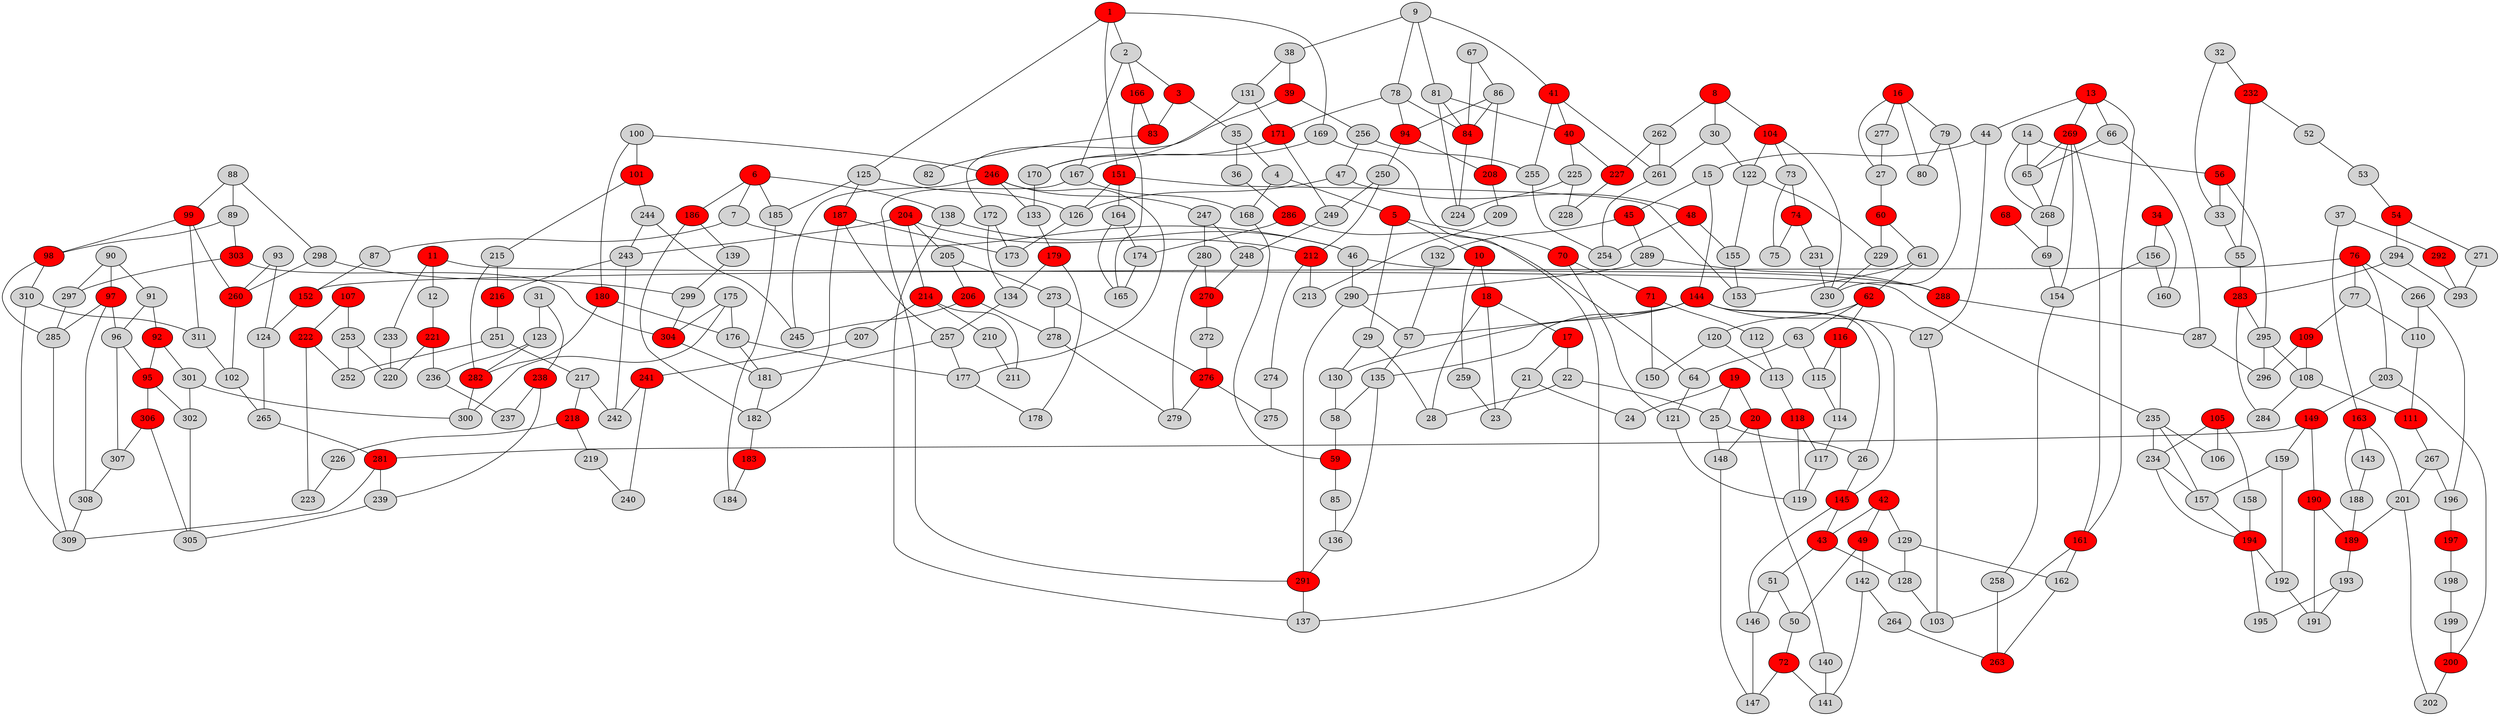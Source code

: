 graph {
	1 [fillcolor=red style=filled]
	2 [style=filled]
	125 [style=filled]
	151 [fillcolor=red style=filled]
	169 [style=filled]
	3 [fillcolor=red style=filled]
	166 [fillcolor=red style=filled]
	167 [style=filled]
	35 [style=filled]
	83 [fillcolor=red style=filled]
	4 [style=filled]
	5 [fillcolor=red style=filled]
	168 [style=filled]
	70 [fillcolor=red style=filled]
	10 [fillcolor=red style=filled]
	29 [style=filled]
	6 [fillcolor=red style=filled]
	7 [style=filled]
	138 [style=filled]
	185 [style=filled]
	186 [fillcolor=red style=filled]
	87 [style=filled]
	46 [style=filled]
	8 [fillcolor=red style=filled]
	30 [style=filled]
	262 [style=filled]
	104 [fillcolor=red style=filled]
	9 [style=filled]
	81 [style=filled]
	38 [style=filled]
	41 [fillcolor=red style=filled]
	78 [style=filled]
	259 [style=filled]
	18 [fillcolor=red style=filled]
	11 [fillcolor=red style=filled]
	235 [style=filled]
	233 [style=filled]
	12 [style=filled]
	221 [fillcolor=red style=filled]
	13 [fillcolor=red style=filled]
	66 [style=filled]
	269 [fillcolor=red style=filled]
	44 [style=filled]
	161 [fillcolor=red style=filled]
	14 [style=filled]
	65 [style=filled]
	56 [fillcolor=red style=filled]
	268 [style=filled]
	15 [style=filled]
	144 [fillcolor=red style=filled]
	45 [fillcolor=red style=filled]
	16 [fillcolor=red style=filled]
	277 [style=filled]
	27 [style=filled]
	79 [style=filled]
	80 [style=filled]
	17 [fillcolor=red style=filled]
	21 [style=filled]
	22 [style=filled]
	23 [style=filled]
	28 [style=filled]
	19 [fillcolor=red style=filled]
	20 [fillcolor=red style=filled]
	24 [style=filled]
	25 [style=filled]
	140 [style=filled]
	148 [style=filled]
	26 [style=filled]
	145 [fillcolor=red style=filled]
	60 [fillcolor=red style=filled]
	130 [style=filled]
	261 [style=filled]
	122 [style=filled]
	31 [style=filled]
	238 [fillcolor=red style=filled]
	123 [style=filled]
	32 [style=filled]
	33 [style=filled]
	232 [fillcolor=red style=filled]
	55 [style=filled]
	34 [fillcolor=red style=filled]
	156 [style=filled]
	160 [style=filled]
	36 [style=filled]
	286 [fillcolor=red style=filled]
	37 [style=filled]
	292 [fillcolor=red style=filled]
	163 [fillcolor=red style=filled]
	39 [fillcolor=red style=filled]
	131 [style=filled]
	256 [style=filled]
	172 [style=filled]
	40 [fillcolor=red style=filled]
	225 [style=filled]
	227 [fillcolor=red style=filled]
	255 [style=filled]
	42 [fillcolor=red style=filled]
	43 [fillcolor=red style=filled]
	49 [fillcolor=red style=filled]
	129 [style=filled]
	51 [style=filled]
	128 [style=filled]
	127 [style=filled]
	289 [style=filled]
	132 [style=filled]
	288 [fillcolor=red style=filled]
	290 [style=filled]
	47 [style=filled]
	48 [fillcolor=red style=filled]
	126 [style=filled]
	155 [style=filled]
	254 [style=filled]
	142 [style=filled]
	50 [style=filled]
	72 [fillcolor=red style=filled]
	146 [style=filled]
	52 [style=filled]
	53 [style=filled]
	54 [fillcolor=red style=filled]
	294 [style=filled]
	271 [style=filled]
	283 [fillcolor=red style=filled]
	295 [style=filled]
	57 [style=filled]
	135 [style=filled]
	58 [style=filled]
	59 [fillcolor=red style=filled]
	85 [style=filled]
	61 [style=filled]
	229 [style=filled]
	62 [fillcolor=red style=filled]
	153 [style=filled]
	63 [style=filled]
	116 [fillcolor=red style=filled]
	120 [style=filled]
	64 [style=filled]
	115 [style=filled]
	121 [style=filled]
	287 [style=filled]
	67 [style=filled]
	86 [style=filled]
	84 [fillcolor=red style=filled]
	68 [fillcolor=red style=filled]
	69 [style=filled]
	154 [style=filled]
	71 [fillcolor=red style=filled]
	150 [style=filled]
	112 [style=filled]
	141 [style=filled]
	147 [style=filled]
	73 [style=filled]
	74 [fillcolor=red style=filled]
	75 [style=filled]
	231 [style=filled]
	76 [fillcolor=red style=filled]
	266 [style=filled]
	152 [fillcolor=red style=filled]
	77 [style=filled]
	203 [style=filled]
	109 [fillcolor=red style=filled]
	110 [style=filled]
	94 [fillcolor=red style=filled]
	171 [fillcolor=red style=filled]
	230 [style=filled]
	224 [style=filled]
	82 [style=filled]
	136 [style=filled]
	208 [fillcolor=red style=filled]
	88 [style=filled]
	89 [style=filled]
	99 [fillcolor=red style=filled]
	298 [style=filled]
	98 [fillcolor=red style=filled]
	303 [fillcolor=red style=filled]
	90 [style=filled]
	91 [style=filled]
	97 [fillcolor=red style=filled]
	297 [style=filled]
	92 [fillcolor=red style=filled]
	96 [style=filled]
	95 [fillcolor=red style=filled]
	301 [style=filled]
	93 [style=filled]
	260 [fillcolor=red style=filled]
	124 [style=filled]
	250 [style=filled]
	302 [style=filled]
	306 [fillcolor=red style=filled]
	307 [style=filled]
	308 [style=filled]
	285 [style=filled]
	310 [style=filled]
	311 [style=filled]
	100 [style=filled]
	246 [fillcolor=red style=filled]
	101 [fillcolor=red style=filled]
	180 [fillcolor=red style=filled]
	244 [style=filled]
	215 [style=filled]
	102 [style=filled]
	265 [style=filled]
	103 [style=filled]
	105 [fillcolor=red style=filled]
	234 [style=filled]
	106 [style=filled]
	158 [style=filled]
	107 [fillcolor=red style=filled]
	222 [fillcolor=red style=filled]
	253 [style=filled]
	108 [style=filled]
	284 [style=filled]
	111 [fillcolor=red style=filled]
	296 [style=filled]
	267 [style=filled]
	113 [style=filled]
	118 [fillcolor=red style=filled]
	114 [style=filled]
	117 [style=filled]
	119 [style=filled]
	236 [style=filled]
	282 [fillcolor=red style=filled]
	187 [fillcolor=red style=filled]
	173 [style=filled]
	162 [style=filled]
	170 [style=filled]
	133 [style=filled]
	179 [fillcolor=red style=filled]
	134 [style=filled]
	257 [style=filled]
	291 [fillcolor=red style=filled]
	137 [style=filled]
	139 [style=filled]
	299 [style=filled]
	264 [style=filled]
	143 [style=filled]
	188 [style=filled]
	149 [fillcolor=red style=filled]
	159 [style=filled]
	281 [fillcolor=red style=filled]
	190 [fillcolor=red style=filled]
	164 [style=filled]
	258 [style=filled]
	157 [style=filled]
	194 [fillcolor=red style=filled]
	192 [style=filled]
	263 [fillcolor=red style=filled]
	201 [style=filled]
	174 [style=filled]
	165 [style=filled]
	249 [style=filled]
	175 [style=filled]
	300 [style=filled]
	304 [fillcolor=red style=filled]
	176 [style=filled]
	177 [style=filled]
	181 [style=filled]
	178 [style=filled]
	182 [style=filled]
	183 [fillcolor=red style=filled]
	184 [style=filled]
	189 [fillcolor=red style=filled]
	193 [style=filled]
	191 [style=filled]
	195 [style=filled]
	196 [style=filled]
	197 [fillcolor=red style=filled]
	198 [style=filled]
	199 [style=filled]
	200 [fillcolor=red style=filled]
	202 [style=filled]
	204 [fillcolor=red style=filled]
	243 [style=filled]
	205 [style=filled]
	212 [fillcolor=red style=filled]
	214 [fillcolor=red style=filled]
	273 [style=filled]
	206 [fillcolor=red style=filled]
	278 [style=filled]
	245 [style=filled]
	207 [style=filled]
	241 [fillcolor=red style=filled]
	209 [style=filled]
	213 [style=filled]
	210 [style=filled]
	211 [style=filled]
	274 [style=filled]
	216 [fillcolor=red style=filled]
	251 [style=filled]
	217 [style=filled]
	242 [style=filled]
	218 [fillcolor=red style=filled]
	219 [style=filled]
	226 [style=filled]
	240 [style=filled]
	220 [style=filled]
	223 [style=filled]
	252 [style=filled]
	228 [style=filled]
	237 [style=filled]
	239 [style=filled]
	305 [style=filled]
	247 [style=filled]
	280 [style=filled]
	248 [style=filled]
	270 [fillcolor=red style=filled]
	272 [style=filled]
	293 [style=filled]
	276 [fillcolor=red style=filled]
	275 [style=filled]
	279 [style=filled]
	309 [style=filled]
	1 -- 2
	1 -- 125
	1 -- 151
	1 -- 169
	2 -- 3
	2 -- 166
	2 -- 167
	125 -- 126
	125 -- 185
	125 -- 187
	151 -- 126
	151 -- 153
	151 -- 164
	169 -- 137
	169 -- 167
	3 -- 35
	3 -- 83
	166 -- 83
	166 -- 165
	167 -- 291
	167 -- 168
	35 -- 4
	35 -- 36
	83 -- 82
	4 -- 5
	4 -- 168
	5 -- 70
	5 -- 10
	5 -- 29
	168 -- 59
	70 -- 71
	70 -- 121
	10 -- 259
	10 -- 18
	29 -- 28
	29 -- 130
	6 -- 7
	6 -- 138
	6 -- 185
	6 -- 186
	7 -- 87
	7 -- 46
	138 -- 46
	138 -- 137
	185 -- 184
	186 -- 139
	186 -- 182
	87 -- 152
	46 -- 288
	46 -- 290
	8 -- 30
	8 -- 262
	8 -- 104
	30 -- 261
	30 -- 122
	262 -- 227
	262 -- 261
	104 -- 73
	104 -- 230
	104 -- 122
	9 -- 81
	9 -- 38
	9 -- 41
	9 -- 78
	81 -- 40
	81 -- 224
	81 -- 84
	38 -- 39
	38 -- 131
	41 -- 40
	41 -- 261
	41 -- 255
	78 -- 94
	78 -- 84
	78 -- 171
	259 -- 23
	18 -- 17
	18 -- 23
	18 -- 28
	11 -- 235
	11 -- 233
	11 -- 12
	235 -- 106
	235 -- 157
	235 -- 234
	233 -- 220
	12 -- 221
	221 -- 220
	221 -- 236
	13 -- 66
	13 -- 269
	13 -- 44
	13 -- 161
	66 -- 65
	66 -- 287
	269 -- 65
	269 -- 154
	269 -- 161
	269 -- 268
	44 -- 15
	44 -- 127
	161 -- 103
	161 -- 162
	14 -- 65
	14 -- 56
	14 -- 268
	65 -- 268
	56 -- 33
	56 -- 295
	268 -- 69
	15 -- 144
	15 -- 45
	144 -- 26
	144 -- 57
	144 -- 127
	144 -- 130
	144 -- 135
	144 -- 145
	45 -- 289
	45 -- 132
	16 -- 277
	16 -- 27
	16 -- 79
	16 -- 80
	277 -- 27
	27 -- 60
	79 -- 230
	79 -- 80
	17 -- 21
	17 -- 22
	21 -- 23
	21 -- 24
	22 -- 25
	22 -- 28
	19 -- 20
	19 -- 24
	19 -- 25
	20 -- 140
	20 -- 148
	25 -- 26
	25 -- 148
	140 -- 141
	148 -- 147
	26 -- 145
	145 -- 43
	145 -- 146
	60 -- 61
	60 -- 229
	130 -- 58
	261 -- 254
	122 -- 155
	122 -- 229
	31 -- 238
	31 -- 123
	238 -- 237
	238 -- 239
	123 -- 236
	123 -- 282
	32 -- 33
	32 -- 232
	33 -- 55
	232 -- 52
	232 -- 55
	55 -- 283
	34 -- 156
	34 -- 160
	156 -- 154
	156 -- 160
	36 -- 286
	286 -- 64
	286 -- 174
	37 -- 292
	37 -- 163
	292 -- 293
	163 -- 143
	163 -- 188
	163 -- 201
	39 -- 256
	39 -- 172
	131 -- 170
	131 -- 171
	256 -- 47
	256 -- 255
	172 -- 134
	172 -- 173
	40 -- 225
	40 -- 227
	225 -- 224
	225 -- 228
	227 -- 228
	255 -- 254
	42 -- 43
	42 -- 49
	42 -- 129
	43 -- 51
	43 -- 128
	49 -- 142
	49 -- 50
	129 -- 128
	129 -- 162
	51 -- 50
	51 -- 146
	128 -- 103
	127 -- 103
	289 -- 288
	289 -- 290
	132 -- 57
	288 -- 287
	290 -- 57
	290 -- 291
	47 -- 48
	47 -- 126
	48 -- 155
	48 -- 254
	126 -- 173
	155 -- 153
	142 -- 141
	142 -- 264
	50 -- 72
	72 -- 141
	72 -- 147
	146 -- 147
	52 -- 53
	53 -- 54
	54 -- 294
	54 -- 271
	294 -- 283
	294 -- 293
	271 -- 293
	283 -- 284
	283 -- 295
	295 -- 108
	295 -- 296
	57 -- 135
	135 -- 58
	135 -- 136
	58 -- 59
	59 -- 85
	85 -- 136
	61 -- 62
	61 -- 153
	229 -- 230
	62 -- 63
	62 -- 116
	62 -- 120
	63 -- 64
	63 -- 115
	116 -- 114
	116 -- 115
	120 -- 113
	120 -- 150
	64 -- 121
	115 -- 114
	121 -- 119
	287 -- 296
	67 -- 86
	67 -- 84
	86 -- 84
	86 -- 94
	86 -- 208
	84 -- 224
	68 -- 69
	69 -- 154
	154 -- 258
	71 -- 150
	71 -- 112
	112 -- 113
	73 -- 74
	73 -- 75
	74 -- 75
	74 -- 231
	231 -- 230
	76 -- 266
	76 -- 152
	76 -- 77
	76 -- 203
	266 -- 110
	266 -- 196
	152 -- 124
	77 -- 109
	77 -- 110
	203 -- 149
	203 -- 200
	109 -- 108
	109 -- 296
	110 -- 111
	94 -- 208
	94 -- 250
	171 -- 170
	171 -- 249
	136 -- 291
	208 -- 209
	88 -- 89
	88 -- 99
	88 -- 298
	89 -- 98
	89 -- 303
	99 -- 98
	99 -- 311
	99 -- 260
	298 -- 260
	298 -- 299
	98 -- 310
	98 -- 285
	303 -- 297
	303 -- 304
	90 -- 91
	90 -- 97
	90 -- 297
	91 -- 92
	91 -- 96
	97 -- 96
	97 -- 308
	97 -- 285
	297 -- 285
	92 -- 95
	92 -- 301
	96 -- 95
	96 -- 307
	95 -- 302
	95 -- 306
	301 -- 300
	301 -- 302
	93 -- 260
	93 -- 124
	260 -- 102
	124 -- 265
	250 -- 212
	250 -- 249
	302 -- 305
	306 -- 305
	306 -- 307
	307 -- 308
	308 -- 309
	285 -- 309
	310 -- 309
	310 -- 311
	311 -- 102
	100 -- 246
	100 -- 101
	100 -- 180
	246 -- 133
	246 -- 177
	246 -- 245
	246 -- 247
	101 -- 244
	101 -- 215
	180 -- 176
	180 -- 282
	244 -- 243
	244 -- 245
	215 -- 216
	215 -- 282
	102 -- 265
	265 -- 281
	105 -- 234
	105 -- 106
	105 -- 158
	234 -- 157
	234 -- 194
	158 -- 194
	107 -- 222
	107 -- 253
	222 -- 223
	222 -- 252
	253 -- 220
	253 -- 252
	108 -- 284
	108 -- 111
	111 -- 267
	267 -- 196
	267 -- 201
	113 -- 118
	118 -- 117
	118 -- 119
	114 -- 117
	117 -- 119
	236 -- 237
	282 -- 300
	187 -- 173
	187 -- 182
	187 -- 257
	162 -- 263
	170 -- 133
	133 -- 179
	179 -- 134
	179 -- 178
	134 -- 257
	257 -- 177
	257 -- 181
	291 -- 137
	139 -- 299
	299 -- 304
	264 -- 263
	143 -- 188
	188 -- 189
	149 -- 159
	149 -- 281
	149 -- 190
	159 -- 157
	159 -- 192
	281 -- 239
	281 -- 309
	190 -- 189
	190 -- 191
	164 -- 174
	164 -- 165
	258 -- 263
	157 -- 194
	194 -- 192
	194 -- 195
	192 -- 191
	201 -- 189
	201 -- 202
	174 -- 165
	249 -- 248
	175 -- 300
	175 -- 304
	175 -- 176
	304 -- 181
	176 -- 177
	176 -- 181
	177 -- 178
	181 -- 182
	182 -- 183
	183 -- 184
	189 -- 193
	193 -- 191
	193 -- 195
	196 -- 197
	197 -- 198
	198 -- 199
	199 -- 200
	200 -- 202
	204 -- 243
	204 -- 205
	204 -- 212
	204 -- 214
	243 -- 216
	243 -- 242
	205 -- 273
	205 -- 206
	212 -- 274
	212 -- 213
	214 -- 207
	214 -- 210
	214 -- 211
	273 -- 278
	273 -- 276
	206 -- 278
	206 -- 245
	278 -- 279
	207 -- 241
	241 -- 240
	241 -- 242
	209 -- 213
	210 -- 211
	274 -- 275
	216 -- 251
	251 -- 217
	251 -- 252
	217 -- 242
	217 -- 218
	218 -- 219
	218 -- 226
	219 -- 240
	226 -- 223
	239 -- 305
	247 -- 280
	247 -- 248
	280 -- 270
	280 -- 279
	248 -- 270
	270 -- 272
	272 -- 276
	276 -- 275
	276 -- 279
}
